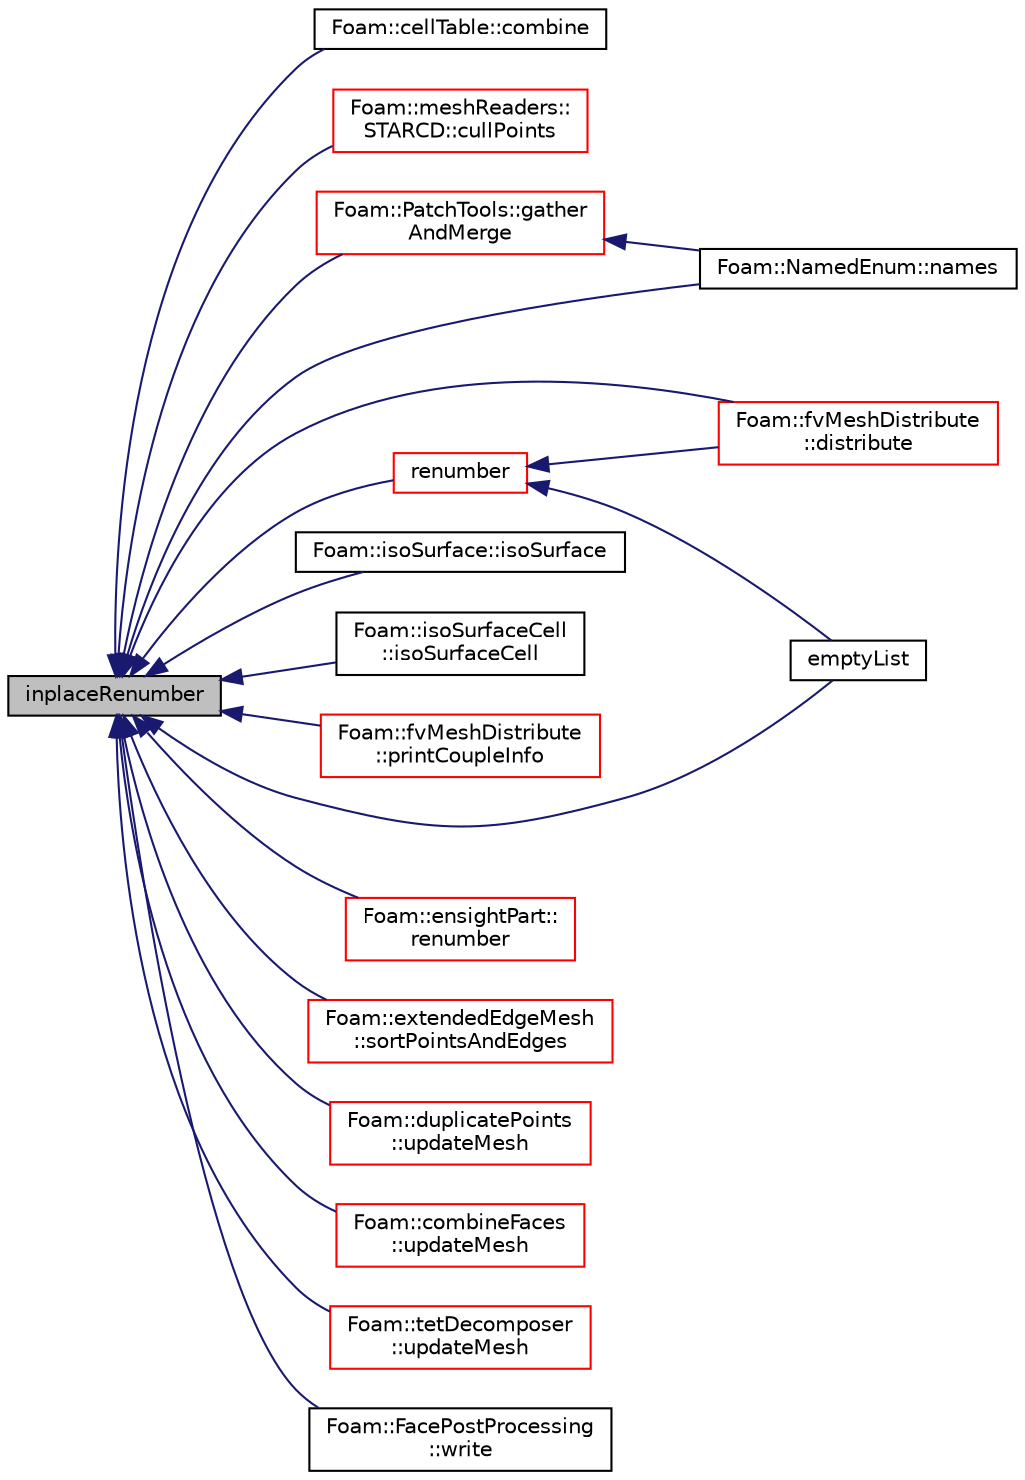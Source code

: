 digraph "inplaceRenumber"
{
  bgcolor="transparent";
  edge [fontname="Helvetica",fontsize="10",labelfontname="Helvetica",labelfontsize="10"];
  node [fontname="Helvetica",fontsize="10",shape=record];
  rankdir="LR";
  Node1 [label="inplaceRenumber",height=0.2,width=0.4,color="black", fillcolor="grey75", style="filled", fontcolor="black"];
  Node1 -> Node2 [dir="back",color="midnightblue",fontsize="10",style="solid",fontname="Helvetica"];
  Node2 [label="Foam::cellTable::combine",height=0.2,width=0.4,color="black",URL="$a00240.html#a8f772dc348dc8f16911640a1c4157cb2",tooltip="Combine tableIds together. "];
  Node1 -> Node3 [dir="back",color="midnightblue",fontsize="10",style="solid",fontname="Helvetica"];
  Node3 [label="Foam::meshReaders::\lSTARCD::cullPoints",height=0.2,width=0.4,color="red",URL="$a02429.html#a9cf5a7beabb5d847accad5ac5db12d89",tooltip="Remove unused points. "];
  Node1 -> Node4 [dir="back",color="midnightblue",fontsize="10",style="solid",fontname="Helvetica"];
  Node4 [label="Foam::fvMeshDistribute\l::distribute",height=0.2,width=0.4,color="red",URL="$a00878.html#acb11a389cf765470aea69d37a526cf1f",tooltip="Send cells to neighbours according to distribution. "];
  Node1 -> Node5 [dir="back",color="midnightblue",fontsize="10",style="solid",fontname="Helvetica"];
  Node5 [label="emptyList",height=0.2,width=0.4,color="black",URL="$a10733.html#aac3dd6ff6f51f3841ba88a3adb29e073",tooltip="Return reference to zero-sized list. Compare to List::null() which returns. "];
  Node1 -> Node6 [dir="back",color="midnightblue",fontsize="10",style="solid",fontname="Helvetica"];
  Node6 [label="Foam::PatchTools::gather\lAndMerge",height=0.2,width=0.4,color="red",URL="$a01815.html#a5bb23f3c6784eb0278a73cd0297be66a",tooltip="Gather points and faces onto master and merge into single patch. "];
  Node6 -> Node7 [dir="back",color="midnightblue",fontsize="10",style="solid",fontname="Helvetica"];
  Node7 [label="Foam::NamedEnum::names",height=0.2,width=0.4,color="black",URL="$a01569.html#a7350da3a0edd92cd11e6c479c9967dc8"];
  Node1 -> Node8 [dir="back",color="midnightblue",fontsize="10",style="solid",fontname="Helvetica"];
  Node8 [label="Foam::isoSurface::isoSurface",height=0.2,width=0.4,color="black",URL="$a01191.html#a2d3f6322d0523951b389b2245851396f",tooltip="Construct from cell values and point values. Uses boundaryField. "];
  Node1 -> Node9 [dir="back",color="midnightblue",fontsize="10",style="solid",fontname="Helvetica"];
  Node9 [label="Foam::isoSurfaceCell\l::isoSurfaceCell",height=0.2,width=0.4,color="black",URL="$a01192.html#a493a4ed208fd259e349c3f01290ccccc",tooltip="Construct from dictionary. "];
  Node1 -> Node7 [dir="back",color="midnightblue",fontsize="10",style="solid",fontname="Helvetica"];
  Node1 -> Node10 [dir="back",color="midnightblue",fontsize="10",style="solid",fontname="Helvetica"];
  Node10 [label="Foam::fvMeshDistribute\l::printCoupleInfo",height=0.2,width=0.4,color="red",URL="$a00878.html#a0b2e9e5ba94679bbc5d807ecf02687e2",tooltip="Print some info on coupling data. "];
  Node1 -> Node11 [dir="back",color="midnightblue",fontsize="10",style="solid",fontname="Helvetica"];
  Node11 [label="renumber",height=0.2,width=0.4,color="red",URL="$a10733.html#a495791c4d9e97a9fb63adc1124e336dd",tooltip="Renumber the values (not the indices) of a list. "];
  Node11 -> Node4 [dir="back",color="midnightblue",fontsize="10",style="solid",fontname="Helvetica"];
  Node11 -> Node5 [dir="back",color="midnightblue",fontsize="10",style="solid",fontname="Helvetica"];
  Node1 -> Node12 [dir="back",color="midnightblue",fontsize="10",style="solid",fontname="Helvetica"];
  Node12 [label="Foam::ensightPart::\lrenumber",height=0.2,width=0.4,color="red",URL="$a00646.html#a62eac707d87891019fda9569c2682cf9",tooltip="Renumber elements. "];
  Node1 -> Node13 [dir="back",color="midnightblue",fontsize="10",style="solid",fontname="Helvetica"];
  Node13 [label="Foam::extendedEdgeMesh\l::sortPointsAndEdges",height=0.2,width=0.4,color="red",URL="$a00699.html#a35042787bb1f37f3e2695d3b48e313b0"];
  Node1 -> Node14 [dir="back",color="midnightblue",fontsize="10",style="solid",fontname="Helvetica"];
  Node14 [label="Foam::duplicatePoints\l::updateMesh",height=0.2,width=0.4,color="red",URL="$a00591.html#ad57565956fd4064299f4bd3c4eebb1d4",tooltip="Force recalculation of locally stored data on topological change. "];
  Node1 -> Node15 [dir="back",color="midnightblue",fontsize="10",style="solid",fontname="Helvetica"];
  Node15 [label="Foam::combineFaces\l::updateMesh",height=0.2,width=0.4,color="red",URL="$a00322.html#ad57565956fd4064299f4bd3c4eebb1d4",tooltip="Force recalculation of locally stored data on topological change. "];
  Node1 -> Node16 [dir="back",color="midnightblue",fontsize="10",style="solid",fontname="Helvetica"];
  Node16 [label="Foam::tetDecomposer\l::updateMesh",height=0.2,width=0.4,color="red",URL="$a02568.html#ad57565956fd4064299f4bd3c4eebb1d4",tooltip="Force recalculation of locally stored data on topological change. "];
  Node1 -> Node17 [dir="back",color="midnightblue",fontsize="10",style="solid",fontname="Helvetica"];
  Node17 [label="Foam::FacePostProcessing\l::write",height=0.2,width=0.4,color="black",URL="$a00730.html#aac759501cf6c7895a70eecbef0226ae1",tooltip="Write post-processing info. "];
}
